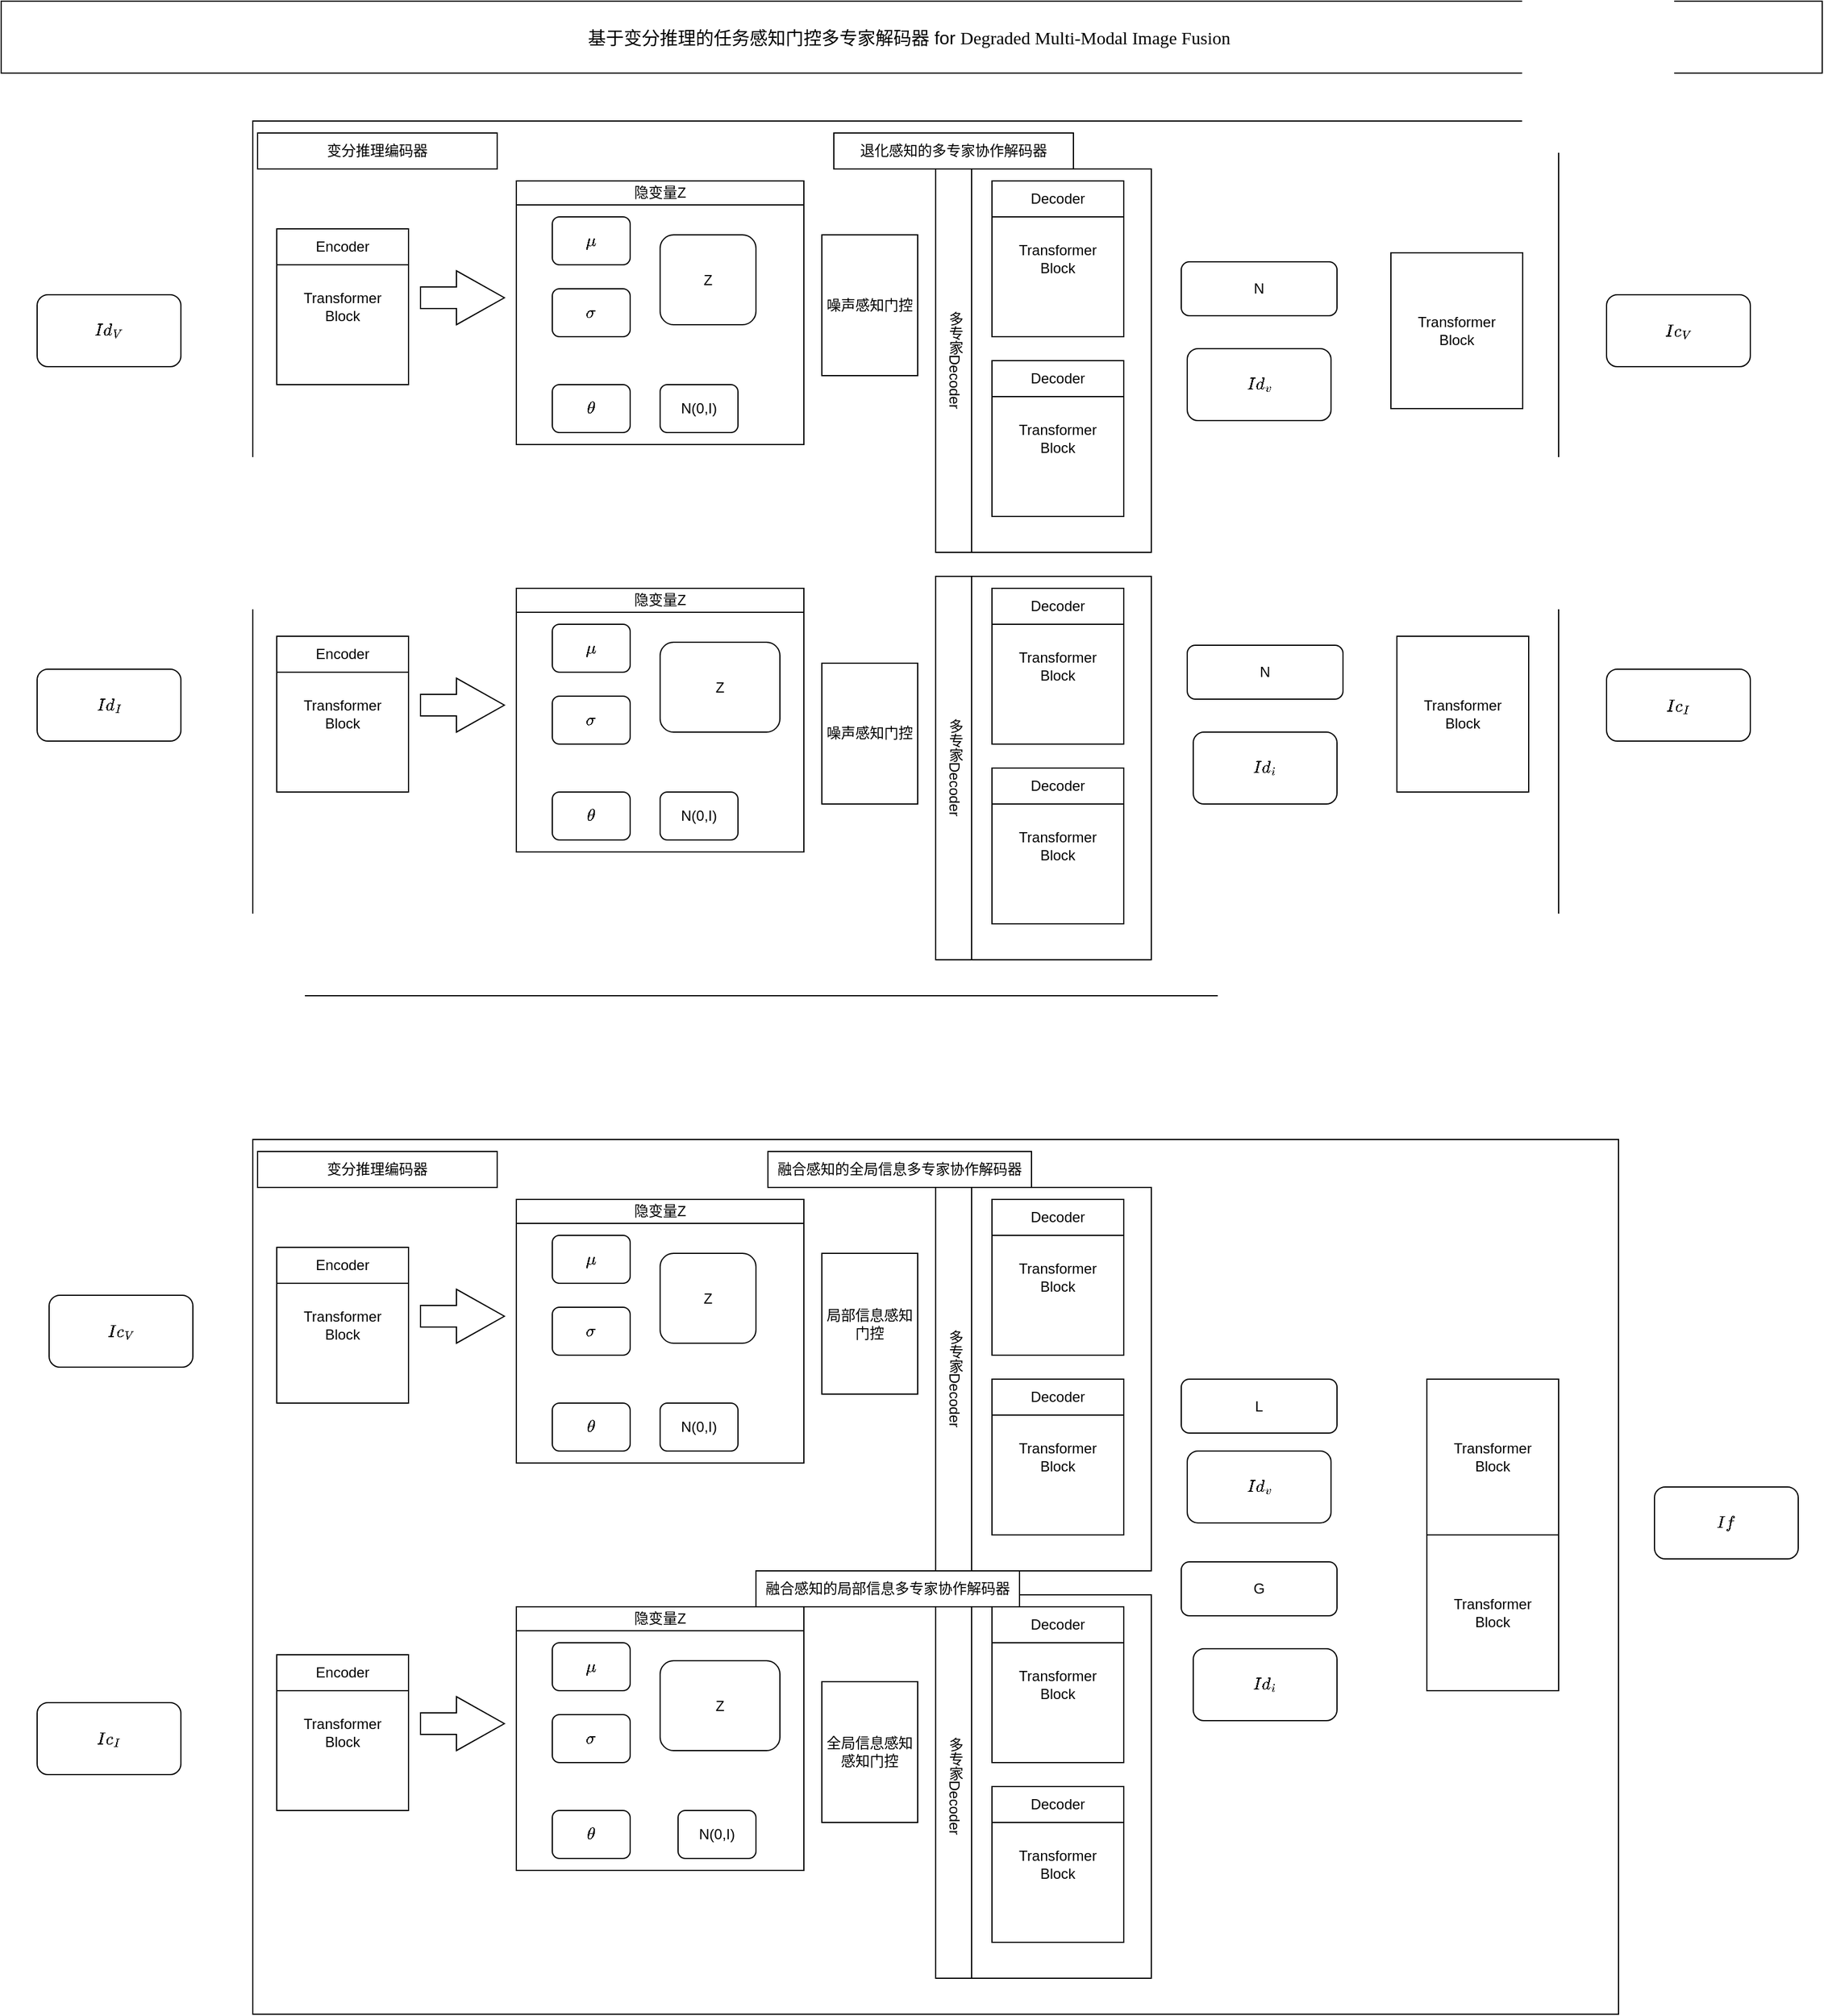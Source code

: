 <mxfile version="28.1.1">
  <diagram name="第 1 页" id="RGmQroDqB4q25eG4RAZ-">
    <mxGraphModel dx="1678" dy="2043" grid="1" gridSize="10" guides="1" tooltips="1" connect="1" arrows="1" fold="1" page="1" pageScale="1" pageWidth="827" pageHeight="1169" math="1" shadow="0">
      <root>
        <mxCell id="0" />
        <mxCell id="1" parent="0" />
        <mxCell id="-YEli1nWcmMKRqae06TI-6" value="$$Id_V$$" style="rounded=1;whiteSpace=wrap;html=1;" vertex="1" parent="1">
          <mxGeometry x="30" y="145" width="120" height="60" as="geometry" />
        </mxCell>
        <mxCell id="-YEli1nWcmMKRqae06TI-7" value="$$Id_I$$" style="rounded=1;whiteSpace=wrap;html=1;" vertex="1" parent="1">
          <mxGeometry x="30" y="457.5" width="120" height="60" as="geometry" />
        </mxCell>
        <mxCell id="-YEli1nWcmMKRqae06TI-8" value="" style="rounded=0;whiteSpace=wrap;html=1;" vertex="1" parent="1">
          <mxGeometry x="210" width="1090" height="730" as="geometry" />
        </mxCell>
        <mxCell id="-YEli1nWcmMKRqae06TI-9" value="退化感知的多专家协作解码器" style="rounded=0;whiteSpace=wrap;html=1;" vertex="1" parent="1">
          <mxGeometry x="695" y="10" width="200" height="30" as="geometry" />
        </mxCell>
        <mxCell id="-YEli1nWcmMKRqae06TI-10" value="Transformer&lt;br&gt;Block" style="rounded=0;whiteSpace=wrap;html=1;" vertex="1" parent="1">
          <mxGeometry x="230" y="90" width="110" height="130" as="geometry" />
        </mxCell>
        <mxCell id="-YEli1nWcmMKRqae06TI-11" value="Encoder" style="rounded=0;whiteSpace=wrap;html=1;" vertex="1" parent="1">
          <mxGeometry x="230" y="90" width="110" height="30" as="geometry" />
        </mxCell>
        <mxCell id="-YEli1nWcmMKRqae06TI-29" value="" style="rounded=0;whiteSpace=wrap;html=1;" vertex="1" parent="1">
          <mxGeometry x="430" y="50" width="240" height="220" as="geometry" />
        </mxCell>
        <mxCell id="-YEli1nWcmMKRqae06TI-14" value="Z" style="rounded=1;whiteSpace=wrap;html=1;" vertex="1" parent="1">
          <mxGeometry x="550" y="95" width="80" height="75" as="geometry" />
        </mxCell>
        <mxCell id="-YEli1nWcmMKRqae06TI-15" value="$$\mu$$" style="rounded=1;whiteSpace=wrap;html=1;" vertex="1" parent="1">
          <mxGeometry x="460" y="80" width="65" height="40" as="geometry" />
        </mxCell>
        <mxCell id="-YEli1nWcmMKRqae06TI-16" value="$$\sigma$$" style="rounded=1;whiteSpace=wrap;html=1;" vertex="1" parent="1">
          <mxGeometry x="460" y="140" width="65" height="40" as="geometry" />
        </mxCell>
        <mxCell id="-YEli1nWcmMKRqae06TI-18" value="N(0,I)" style="rounded=1;whiteSpace=wrap;html=1;" vertex="1" parent="1">
          <mxGeometry x="550" y="220" width="65" height="40" as="geometry" />
        </mxCell>
        <mxCell id="-YEli1nWcmMKRqae06TI-37" value="" style="rounded=0;whiteSpace=wrap;html=1;" vertex="1" parent="1">
          <mxGeometry x="780" y="40" width="180" height="320" as="geometry" />
        </mxCell>
        <mxCell id="-YEli1nWcmMKRqae06TI-23" value="Transformer&lt;br&gt;Block" style="rounded=0;whiteSpace=wrap;html=1;" vertex="1" parent="1">
          <mxGeometry x="827" y="50" width="110" height="130" as="geometry" />
        </mxCell>
        <mxCell id="-YEli1nWcmMKRqae06TI-24" value="Decoder" style="rounded=0;whiteSpace=wrap;html=1;" vertex="1" parent="1">
          <mxGeometry x="827" y="50" width="110" height="30" as="geometry" />
        </mxCell>
        <mxCell id="-YEli1nWcmMKRqae06TI-25" value="Transformer&lt;br&gt;Block" style="rounded=0;whiteSpace=wrap;html=1;" vertex="1" parent="1">
          <mxGeometry x="827" y="200" width="110" height="130" as="geometry" />
        </mxCell>
        <mxCell id="-YEli1nWcmMKRqae06TI-26" value="Decoder" style="rounded=0;whiteSpace=wrap;html=1;" vertex="1" parent="1">
          <mxGeometry x="827" y="200" width="110" height="30" as="geometry" />
        </mxCell>
        <mxCell id="-YEli1nWcmMKRqae06TI-27" value="$$\theta$$" style="rounded=1;whiteSpace=wrap;html=1;" vertex="1" parent="1">
          <mxGeometry x="460" y="220" width="65" height="40" as="geometry" />
        </mxCell>
        <mxCell id="-YEli1nWcmMKRqae06TI-30" value="隐变量Z" style="rounded=0;whiteSpace=wrap;html=1;" vertex="1" parent="1">
          <mxGeometry x="430" y="50" width="240" height="20" as="geometry" />
        </mxCell>
        <mxCell id="-YEli1nWcmMKRqae06TI-32" value="" style="html=1;shadow=0;dashed=0;align=center;verticalAlign=middle;shape=mxgraph.arrows2.arrow;dy=0.6;dx=40;notch=0;" vertex="1" parent="1">
          <mxGeometry x="350" y="125" width="70" height="45" as="geometry" />
        </mxCell>
        <mxCell id="-YEli1nWcmMKRqae06TI-38" value="多专家Decoder" style="rounded=0;whiteSpace=wrap;html=1;textDirection=vertical-lr;" vertex="1" parent="1">
          <mxGeometry x="780" y="40" width="30" height="320" as="geometry" />
        </mxCell>
        <mxCell id="-YEli1nWcmMKRqae06TI-54" value="Transformer&lt;br&gt;Block" style="rounded=0;whiteSpace=wrap;html=1;" vertex="1" parent="1">
          <mxGeometry x="230" y="430" width="110" height="130" as="geometry" />
        </mxCell>
        <mxCell id="-YEli1nWcmMKRqae06TI-55" value="Encoder" style="rounded=0;whiteSpace=wrap;html=1;" vertex="1" parent="1">
          <mxGeometry x="230" y="430" width="110" height="30" as="geometry" />
        </mxCell>
        <mxCell id="-YEli1nWcmMKRqae06TI-56" value="" style="rounded=0;whiteSpace=wrap;html=1;" vertex="1" parent="1">
          <mxGeometry x="430" y="390" width="240" height="220" as="geometry" />
        </mxCell>
        <mxCell id="-YEli1nWcmMKRqae06TI-57" value="Z" style="rounded=1;whiteSpace=wrap;html=1;" vertex="1" parent="1">
          <mxGeometry x="550" y="435" width="100" height="75" as="geometry" />
        </mxCell>
        <mxCell id="-YEli1nWcmMKRqae06TI-58" value="$$\mu$$" style="rounded=1;whiteSpace=wrap;html=1;" vertex="1" parent="1">
          <mxGeometry x="460" y="420" width="65" height="40" as="geometry" />
        </mxCell>
        <mxCell id="-YEli1nWcmMKRqae06TI-59" value="$$\sigma$$" style="rounded=1;whiteSpace=wrap;html=1;" vertex="1" parent="1">
          <mxGeometry x="460" y="480" width="65" height="40" as="geometry" />
        </mxCell>
        <mxCell id="-YEli1nWcmMKRqae06TI-60" value="N(0,I)" style="rounded=1;whiteSpace=wrap;html=1;" vertex="1" parent="1">
          <mxGeometry x="550" y="560" width="65" height="40" as="geometry" />
        </mxCell>
        <mxCell id="-YEli1nWcmMKRqae06TI-61" value="" style="rounded=0;whiteSpace=wrap;html=1;" vertex="1" parent="1">
          <mxGeometry x="780" y="380" width="180" height="320" as="geometry" />
        </mxCell>
        <mxCell id="-YEli1nWcmMKRqae06TI-62" value="Transformer&lt;br&gt;Block" style="rounded=0;whiteSpace=wrap;html=1;" vertex="1" parent="1">
          <mxGeometry x="827" y="390" width="110" height="130" as="geometry" />
        </mxCell>
        <mxCell id="-YEli1nWcmMKRqae06TI-63" value="Decoder" style="rounded=0;whiteSpace=wrap;html=1;" vertex="1" parent="1">
          <mxGeometry x="827" y="390" width="110" height="30" as="geometry" />
        </mxCell>
        <mxCell id="-YEli1nWcmMKRqae06TI-64" value="Transformer&lt;br&gt;Block" style="rounded=0;whiteSpace=wrap;html=1;" vertex="1" parent="1">
          <mxGeometry x="827" y="540" width="110" height="130" as="geometry" />
        </mxCell>
        <mxCell id="-YEli1nWcmMKRqae06TI-65" value="Decoder" style="rounded=0;whiteSpace=wrap;html=1;" vertex="1" parent="1">
          <mxGeometry x="827" y="540" width="110" height="30" as="geometry" />
        </mxCell>
        <mxCell id="-YEli1nWcmMKRqae06TI-66" value="$$\theta$$" style="rounded=1;whiteSpace=wrap;html=1;" vertex="1" parent="1">
          <mxGeometry x="460" y="560" width="65" height="40" as="geometry" />
        </mxCell>
        <mxCell id="-YEli1nWcmMKRqae06TI-67" value="隐变量Z" style="rounded=0;whiteSpace=wrap;html=1;" vertex="1" parent="1">
          <mxGeometry x="430" y="390" width="240" height="20" as="geometry" />
        </mxCell>
        <mxCell id="-YEli1nWcmMKRqae06TI-68" value="" style="html=1;shadow=0;dashed=0;align=center;verticalAlign=middle;shape=mxgraph.arrows2.arrow;dy=0.6;dx=40;notch=0;" vertex="1" parent="1">
          <mxGeometry x="350" y="465" width="70" height="45" as="geometry" />
        </mxCell>
        <mxCell id="-YEli1nWcmMKRqae06TI-70" value="多专家Decoder" style="rounded=0;whiteSpace=wrap;html=1;textDirection=vertical-lr;" vertex="1" parent="1">
          <mxGeometry x="780" y="380" width="30" height="320" as="geometry" />
        </mxCell>
        <mxCell id="-YEli1nWcmMKRqae06TI-71" value="N" style="rounded=1;whiteSpace=wrap;html=1;" vertex="1" parent="1">
          <mxGeometry x="985" y="117.5" width="130" height="45" as="geometry" />
        </mxCell>
        <mxCell id="-YEli1nWcmMKRqae06TI-72" value="$$Id_v$$" style="rounded=1;whiteSpace=wrap;html=1;" vertex="1" parent="1">
          <mxGeometry x="990" y="190" width="120" height="60" as="geometry" />
        </mxCell>
        <mxCell id="-YEli1nWcmMKRqae06TI-73" value="Transformer&lt;br&gt;Block" style="rounded=0;whiteSpace=wrap;html=1;" vertex="1" parent="1">
          <mxGeometry x="1160" y="110" width="110" height="130" as="geometry" />
        </mxCell>
        <mxCell id="-YEli1nWcmMKRqae06TI-75" value="N" style="rounded=1;whiteSpace=wrap;html=1;" vertex="1" parent="1">
          <mxGeometry x="990" y="437.5" width="130" height="45" as="geometry" />
        </mxCell>
        <mxCell id="-YEli1nWcmMKRqae06TI-76" value="$$Id_i$$" style="rounded=1;whiteSpace=wrap;html=1;" vertex="1" parent="1">
          <mxGeometry x="995" y="510" width="120" height="60" as="geometry" />
        </mxCell>
        <mxCell id="-YEli1nWcmMKRqae06TI-77" value="Transformer&lt;br&gt;Block" style="rounded=0;whiteSpace=wrap;html=1;" vertex="1" parent="1">
          <mxGeometry x="1165" y="430" width="110" height="130" as="geometry" />
        </mxCell>
        <mxCell id="-YEli1nWcmMKRqae06TI-78" value="$$Ic_V$$" style="rounded=1;whiteSpace=wrap;html=1;" vertex="1" parent="1">
          <mxGeometry x="1340" y="145" width="120" height="60" as="geometry" />
        </mxCell>
        <mxCell id="-YEli1nWcmMKRqae06TI-79" value="$$Ic_I$$" style="rounded=1;whiteSpace=wrap;html=1;" vertex="1" parent="1">
          <mxGeometry x="1340" y="457.5" width="120" height="60" as="geometry" />
        </mxCell>
        <mxCell id="-YEli1nWcmMKRqae06TI-80" value="噪声感知门控" style="rounded=0;whiteSpace=wrap;html=1;" vertex="1" parent="1">
          <mxGeometry x="685" y="95" width="80" height="117.5" as="geometry" />
        </mxCell>
        <mxCell id="-YEli1nWcmMKRqae06TI-81" value="噪声感知门控" style="rounded=0;whiteSpace=wrap;html=1;" vertex="1" parent="1">
          <mxGeometry x="685" y="452.5" width="80" height="117.5" as="geometry" />
        </mxCell>
        <mxCell id="-YEli1nWcmMKRqae06TI-85" value="&lt;font style=&quot;font-size: 15px;&quot;&gt;基于变分推理的任务感知门控多专家解码器 for&amp;nbsp;&lt;span style=&quot;font-family: NimbusRomNo9L-Medi; background-color: transparent; color: light-dark(rgb(0, 0, 0), rgb(255, 255, 255));&quot;&gt;Degraded Multi-Modal Image Fusion&lt;/span&gt;&lt;span style=&quot;background-color: transparent; color: light-dark(rgb(0, 0, 0), rgb(255, 255, 255));&quot;&gt;&amp;nbsp;&lt;/span&gt;&lt;/font&gt;" style="rounded=0;whiteSpace=wrap;html=1;" vertex="1" parent="1">
          <mxGeometry y="-100" width="1520" height="60" as="geometry" />
        </mxCell>
        <mxCell id="-YEli1nWcmMKRqae06TI-86" value="变分推理编码器" style="rounded=0;whiteSpace=wrap;html=1;" vertex="1" parent="1">
          <mxGeometry x="214" y="10" width="200" height="30" as="geometry" />
        </mxCell>
        <mxCell id="-YEli1nWcmMKRqae06TI-89" value="" style="rounded=0;whiteSpace=wrap;html=1;" vertex="1" parent="1">
          <mxGeometry x="210" y="850" width="1140" height="730" as="geometry" />
        </mxCell>
        <mxCell id="-YEli1nWcmMKRqae06TI-91" value="Transformer&lt;br&gt;Block" style="rounded=0;whiteSpace=wrap;html=1;" vertex="1" parent="1">
          <mxGeometry x="230" y="940" width="110" height="130" as="geometry" />
        </mxCell>
        <mxCell id="-YEli1nWcmMKRqae06TI-92" value="Encoder" style="rounded=0;whiteSpace=wrap;html=1;" vertex="1" parent="1">
          <mxGeometry x="230" y="940" width="110" height="30" as="geometry" />
        </mxCell>
        <mxCell id="-YEli1nWcmMKRqae06TI-93" value="" style="rounded=0;whiteSpace=wrap;html=1;" vertex="1" parent="1">
          <mxGeometry x="430" y="900" width="240" height="220" as="geometry" />
        </mxCell>
        <mxCell id="-YEli1nWcmMKRqae06TI-94" value="Z" style="rounded=1;whiteSpace=wrap;html=1;" vertex="1" parent="1">
          <mxGeometry x="550" y="945" width="80" height="75" as="geometry" />
        </mxCell>
        <mxCell id="-YEli1nWcmMKRqae06TI-95" value="$$\mu$$" style="rounded=1;whiteSpace=wrap;html=1;" vertex="1" parent="1">
          <mxGeometry x="460" y="930" width="65" height="40" as="geometry" />
        </mxCell>
        <mxCell id="-YEli1nWcmMKRqae06TI-96" value="$$\sigma$$" style="rounded=1;whiteSpace=wrap;html=1;" vertex="1" parent="1">
          <mxGeometry x="460" y="990" width="65" height="40" as="geometry" />
        </mxCell>
        <mxCell id="-YEli1nWcmMKRqae06TI-97" value="N(0,I)" style="rounded=1;whiteSpace=wrap;html=1;" vertex="1" parent="1">
          <mxGeometry x="550" y="1070" width="65" height="40" as="geometry" />
        </mxCell>
        <mxCell id="-YEli1nWcmMKRqae06TI-98" value="" style="rounded=0;whiteSpace=wrap;html=1;" vertex="1" parent="1">
          <mxGeometry x="780" y="890" width="180" height="320" as="geometry" />
        </mxCell>
        <mxCell id="-YEli1nWcmMKRqae06TI-99" value="Transformer&lt;br&gt;Block" style="rounded=0;whiteSpace=wrap;html=1;" vertex="1" parent="1">
          <mxGeometry x="827" y="900" width="110" height="130" as="geometry" />
        </mxCell>
        <mxCell id="-YEli1nWcmMKRqae06TI-100" value="Decoder" style="rounded=0;whiteSpace=wrap;html=1;" vertex="1" parent="1">
          <mxGeometry x="827" y="900" width="110" height="30" as="geometry" />
        </mxCell>
        <mxCell id="-YEli1nWcmMKRqae06TI-101" value="Transformer&lt;br&gt;Block" style="rounded=0;whiteSpace=wrap;html=1;" vertex="1" parent="1">
          <mxGeometry x="827" y="1050" width="110" height="130" as="geometry" />
        </mxCell>
        <mxCell id="-YEli1nWcmMKRqae06TI-102" value="Decoder" style="rounded=0;whiteSpace=wrap;html=1;" vertex="1" parent="1">
          <mxGeometry x="827" y="1050" width="110" height="30" as="geometry" />
        </mxCell>
        <mxCell id="-YEli1nWcmMKRqae06TI-103" value="$$\theta$$" style="rounded=1;whiteSpace=wrap;html=1;" vertex="1" parent="1">
          <mxGeometry x="460" y="1070" width="65" height="40" as="geometry" />
        </mxCell>
        <mxCell id="-YEli1nWcmMKRqae06TI-104" value="隐变量Z" style="rounded=0;whiteSpace=wrap;html=1;" vertex="1" parent="1">
          <mxGeometry x="430" y="900" width="240" height="20" as="geometry" />
        </mxCell>
        <mxCell id="-YEli1nWcmMKRqae06TI-105" value="" style="html=1;shadow=0;dashed=0;align=center;verticalAlign=middle;shape=mxgraph.arrows2.arrow;dy=0.6;dx=40;notch=0;" vertex="1" parent="1">
          <mxGeometry x="350" y="975" width="70" height="45" as="geometry" />
        </mxCell>
        <mxCell id="-YEli1nWcmMKRqae06TI-106" value="多专家Decoder" style="rounded=0;whiteSpace=wrap;html=1;textDirection=vertical-lr;" vertex="1" parent="1">
          <mxGeometry x="780" y="890" width="30" height="320" as="geometry" />
        </mxCell>
        <mxCell id="-YEli1nWcmMKRqae06TI-107" value="Transformer&lt;br&gt;Block" style="rounded=0;whiteSpace=wrap;html=1;" vertex="1" parent="1">
          <mxGeometry x="230" y="1280" width="110" height="130" as="geometry" />
        </mxCell>
        <mxCell id="-YEli1nWcmMKRqae06TI-108" value="Encoder" style="rounded=0;whiteSpace=wrap;html=1;" vertex="1" parent="1">
          <mxGeometry x="230" y="1280" width="110" height="30" as="geometry" />
        </mxCell>
        <mxCell id="-YEli1nWcmMKRqae06TI-109" value="" style="rounded=0;whiteSpace=wrap;html=1;" vertex="1" parent="1">
          <mxGeometry x="430" y="1240" width="240" height="220" as="geometry" />
        </mxCell>
        <mxCell id="-YEli1nWcmMKRqae06TI-110" value="Z" style="rounded=1;whiteSpace=wrap;html=1;" vertex="1" parent="1">
          <mxGeometry x="550" y="1285" width="100" height="75" as="geometry" />
        </mxCell>
        <mxCell id="-YEli1nWcmMKRqae06TI-111" value="$$\mu$$" style="rounded=1;whiteSpace=wrap;html=1;" vertex="1" parent="1">
          <mxGeometry x="460" y="1270" width="65" height="40" as="geometry" />
        </mxCell>
        <mxCell id="-YEli1nWcmMKRqae06TI-112" value="$$\sigma$$" style="rounded=1;whiteSpace=wrap;html=1;" vertex="1" parent="1">
          <mxGeometry x="460" y="1330" width="65" height="40" as="geometry" />
        </mxCell>
        <mxCell id="-YEli1nWcmMKRqae06TI-113" value="N(0,I)" style="rounded=1;whiteSpace=wrap;html=1;" vertex="1" parent="1">
          <mxGeometry x="565" y="1410" width="65" height="40" as="geometry" />
        </mxCell>
        <mxCell id="-YEli1nWcmMKRqae06TI-114" value="" style="rounded=0;whiteSpace=wrap;html=1;" vertex="1" parent="1">
          <mxGeometry x="780" y="1230" width="180" height="320" as="geometry" />
        </mxCell>
        <mxCell id="-YEli1nWcmMKRqae06TI-115" value="Transformer&lt;br&gt;Block" style="rounded=0;whiteSpace=wrap;html=1;" vertex="1" parent="1">
          <mxGeometry x="827" y="1240" width="110" height="130" as="geometry" />
        </mxCell>
        <mxCell id="-YEli1nWcmMKRqae06TI-116" value="Decoder" style="rounded=0;whiteSpace=wrap;html=1;" vertex="1" parent="1">
          <mxGeometry x="827" y="1240" width="110" height="30" as="geometry" />
        </mxCell>
        <mxCell id="-YEli1nWcmMKRqae06TI-117" value="Transformer&lt;br&gt;Block" style="rounded=0;whiteSpace=wrap;html=1;" vertex="1" parent="1">
          <mxGeometry x="827" y="1390" width="110" height="130" as="geometry" />
        </mxCell>
        <mxCell id="-YEli1nWcmMKRqae06TI-118" value="Decoder" style="rounded=0;whiteSpace=wrap;html=1;" vertex="1" parent="1">
          <mxGeometry x="827" y="1390" width="110" height="30" as="geometry" />
        </mxCell>
        <mxCell id="-YEli1nWcmMKRqae06TI-119" value="$$\theta$$" style="rounded=1;whiteSpace=wrap;html=1;" vertex="1" parent="1">
          <mxGeometry x="460" y="1410" width="65" height="40" as="geometry" />
        </mxCell>
        <mxCell id="-YEli1nWcmMKRqae06TI-120" value="隐变量Z" style="rounded=0;whiteSpace=wrap;html=1;" vertex="1" parent="1">
          <mxGeometry x="430" y="1240" width="240" height="20" as="geometry" />
        </mxCell>
        <mxCell id="-YEli1nWcmMKRqae06TI-121" value="" style="html=1;shadow=0;dashed=0;align=center;verticalAlign=middle;shape=mxgraph.arrows2.arrow;dy=0.6;dx=40;notch=0;" vertex="1" parent="1">
          <mxGeometry x="350" y="1315" width="70" height="45" as="geometry" />
        </mxCell>
        <mxCell id="-YEli1nWcmMKRqae06TI-122" value="多专家Decoder" style="rounded=0;whiteSpace=wrap;html=1;textDirection=vertical-lr;" vertex="1" parent="1">
          <mxGeometry x="780" y="1230" width="30" height="320" as="geometry" />
        </mxCell>
        <mxCell id="-YEli1nWcmMKRqae06TI-123" value="L" style="rounded=1;whiteSpace=wrap;html=1;" vertex="1" parent="1">
          <mxGeometry x="985" y="1050" width="130" height="45" as="geometry" />
        </mxCell>
        <mxCell id="-YEli1nWcmMKRqae06TI-124" value="$$Id_v$$" style="rounded=1;whiteSpace=wrap;html=1;" vertex="1" parent="1">
          <mxGeometry x="990" y="1110" width="120" height="60" as="geometry" />
        </mxCell>
        <mxCell id="-YEli1nWcmMKRqae06TI-125" value="Transformer&lt;br&gt;Block" style="rounded=0;whiteSpace=wrap;html=1;" vertex="1" parent="1">
          <mxGeometry x="1190" y="1180" width="110" height="130" as="geometry" />
        </mxCell>
        <mxCell id="-YEli1nWcmMKRqae06TI-126" value="G" style="rounded=1;whiteSpace=wrap;html=1;" vertex="1" parent="1">
          <mxGeometry x="985" y="1202.5" width="130" height="45" as="geometry" />
        </mxCell>
        <mxCell id="-YEli1nWcmMKRqae06TI-127" value="$$Id_i$$" style="rounded=1;whiteSpace=wrap;html=1;" vertex="1" parent="1">
          <mxGeometry x="995" y="1275" width="120" height="60" as="geometry" />
        </mxCell>
        <mxCell id="-YEli1nWcmMKRqae06TI-128" value="Transformer&lt;br&gt;Block" style="rounded=0;whiteSpace=wrap;html=1;" vertex="1" parent="1">
          <mxGeometry x="1190" y="1050" width="110" height="130" as="geometry" />
        </mxCell>
        <mxCell id="-YEli1nWcmMKRqae06TI-129" value="$$Ic_V$$" style="rounded=1;whiteSpace=wrap;html=1;" vertex="1" parent="1">
          <mxGeometry x="40" y="980" width="120" height="60" as="geometry" />
        </mxCell>
        <mxCell id="-YEli1nWcmMKRqae06TI-130" value="$$If$$" style="rounded=1;whiteSpace=wrap;html=1;" vertex="1" parent="1">
          <mxGeometry x="1380" y="1140" width="120" height="60" as="geometry" />
        </mxCell>
        <mxCell id="-YEli1nWcmMKRqae06TI-131" value="局部信息感知门控" style="rounded=0;whiteSpace=wrap;html=1;" vertex="1" parent="1">
          <mxGeometry x="685" y="945" width="80" height="117.5" as="geometry" />
        </mxCell>
        <mxCell id="-YEli1nWcmMKRqae06TI-132" value="全局信息感知感知门控" style="rounded=0;whiteSpace=wrap;html=1;" vertex="1" parent="1">
          <mxGeometry x="685" y="1302.5" width="80" height="117.5" as="geometry" />
        </mxCell>
        <mxCell id="-YEli1nWcmMKRqae06TI-133" value="变分推理编码器" style="rounded=0;whiteSpace=wrap;html=1;" vertex="1" parent="1">
          <mxGeometry x="214" y="860" width="200" height="30" as="geometry" />
        </mxCell>
        <mxCell id="-YEli1nWcmMKRqae06TI-134" value="$$Ic_I$$" style="rounded=1;whiteSpace=wrap;html=1;" vertex="1" parent="1">
          <mxGeometry x="30" y="1320" width="120" height="60" as="geometry" />
        </mxCell>
        <mxCell id="-YEli1nWcmMKRqae06TI-135" value="融合感知的全局信息多专家协作解码器" style="rounded=0;whiteSpace=wrap;html=1;" vertex="1" parent="1">
          <mxGeometry x="640" y="860" width="220" height="30" as="geometry" />
        </mxCell>
        <mxCell id="-YEli1nWcmMKRqae06TI-136" value="融合感知的局部信息多专家协作解码器" style="rounded=0;whiteSpace=wrap;html=1;" vertex="1" parent="1">
          <mxGeometry x="630" y="1210" width="220" height="30" as="geometry" />
        </mxCell>
      </root>
    </mxGraphModel>
  </diagram>
</mxfile>
